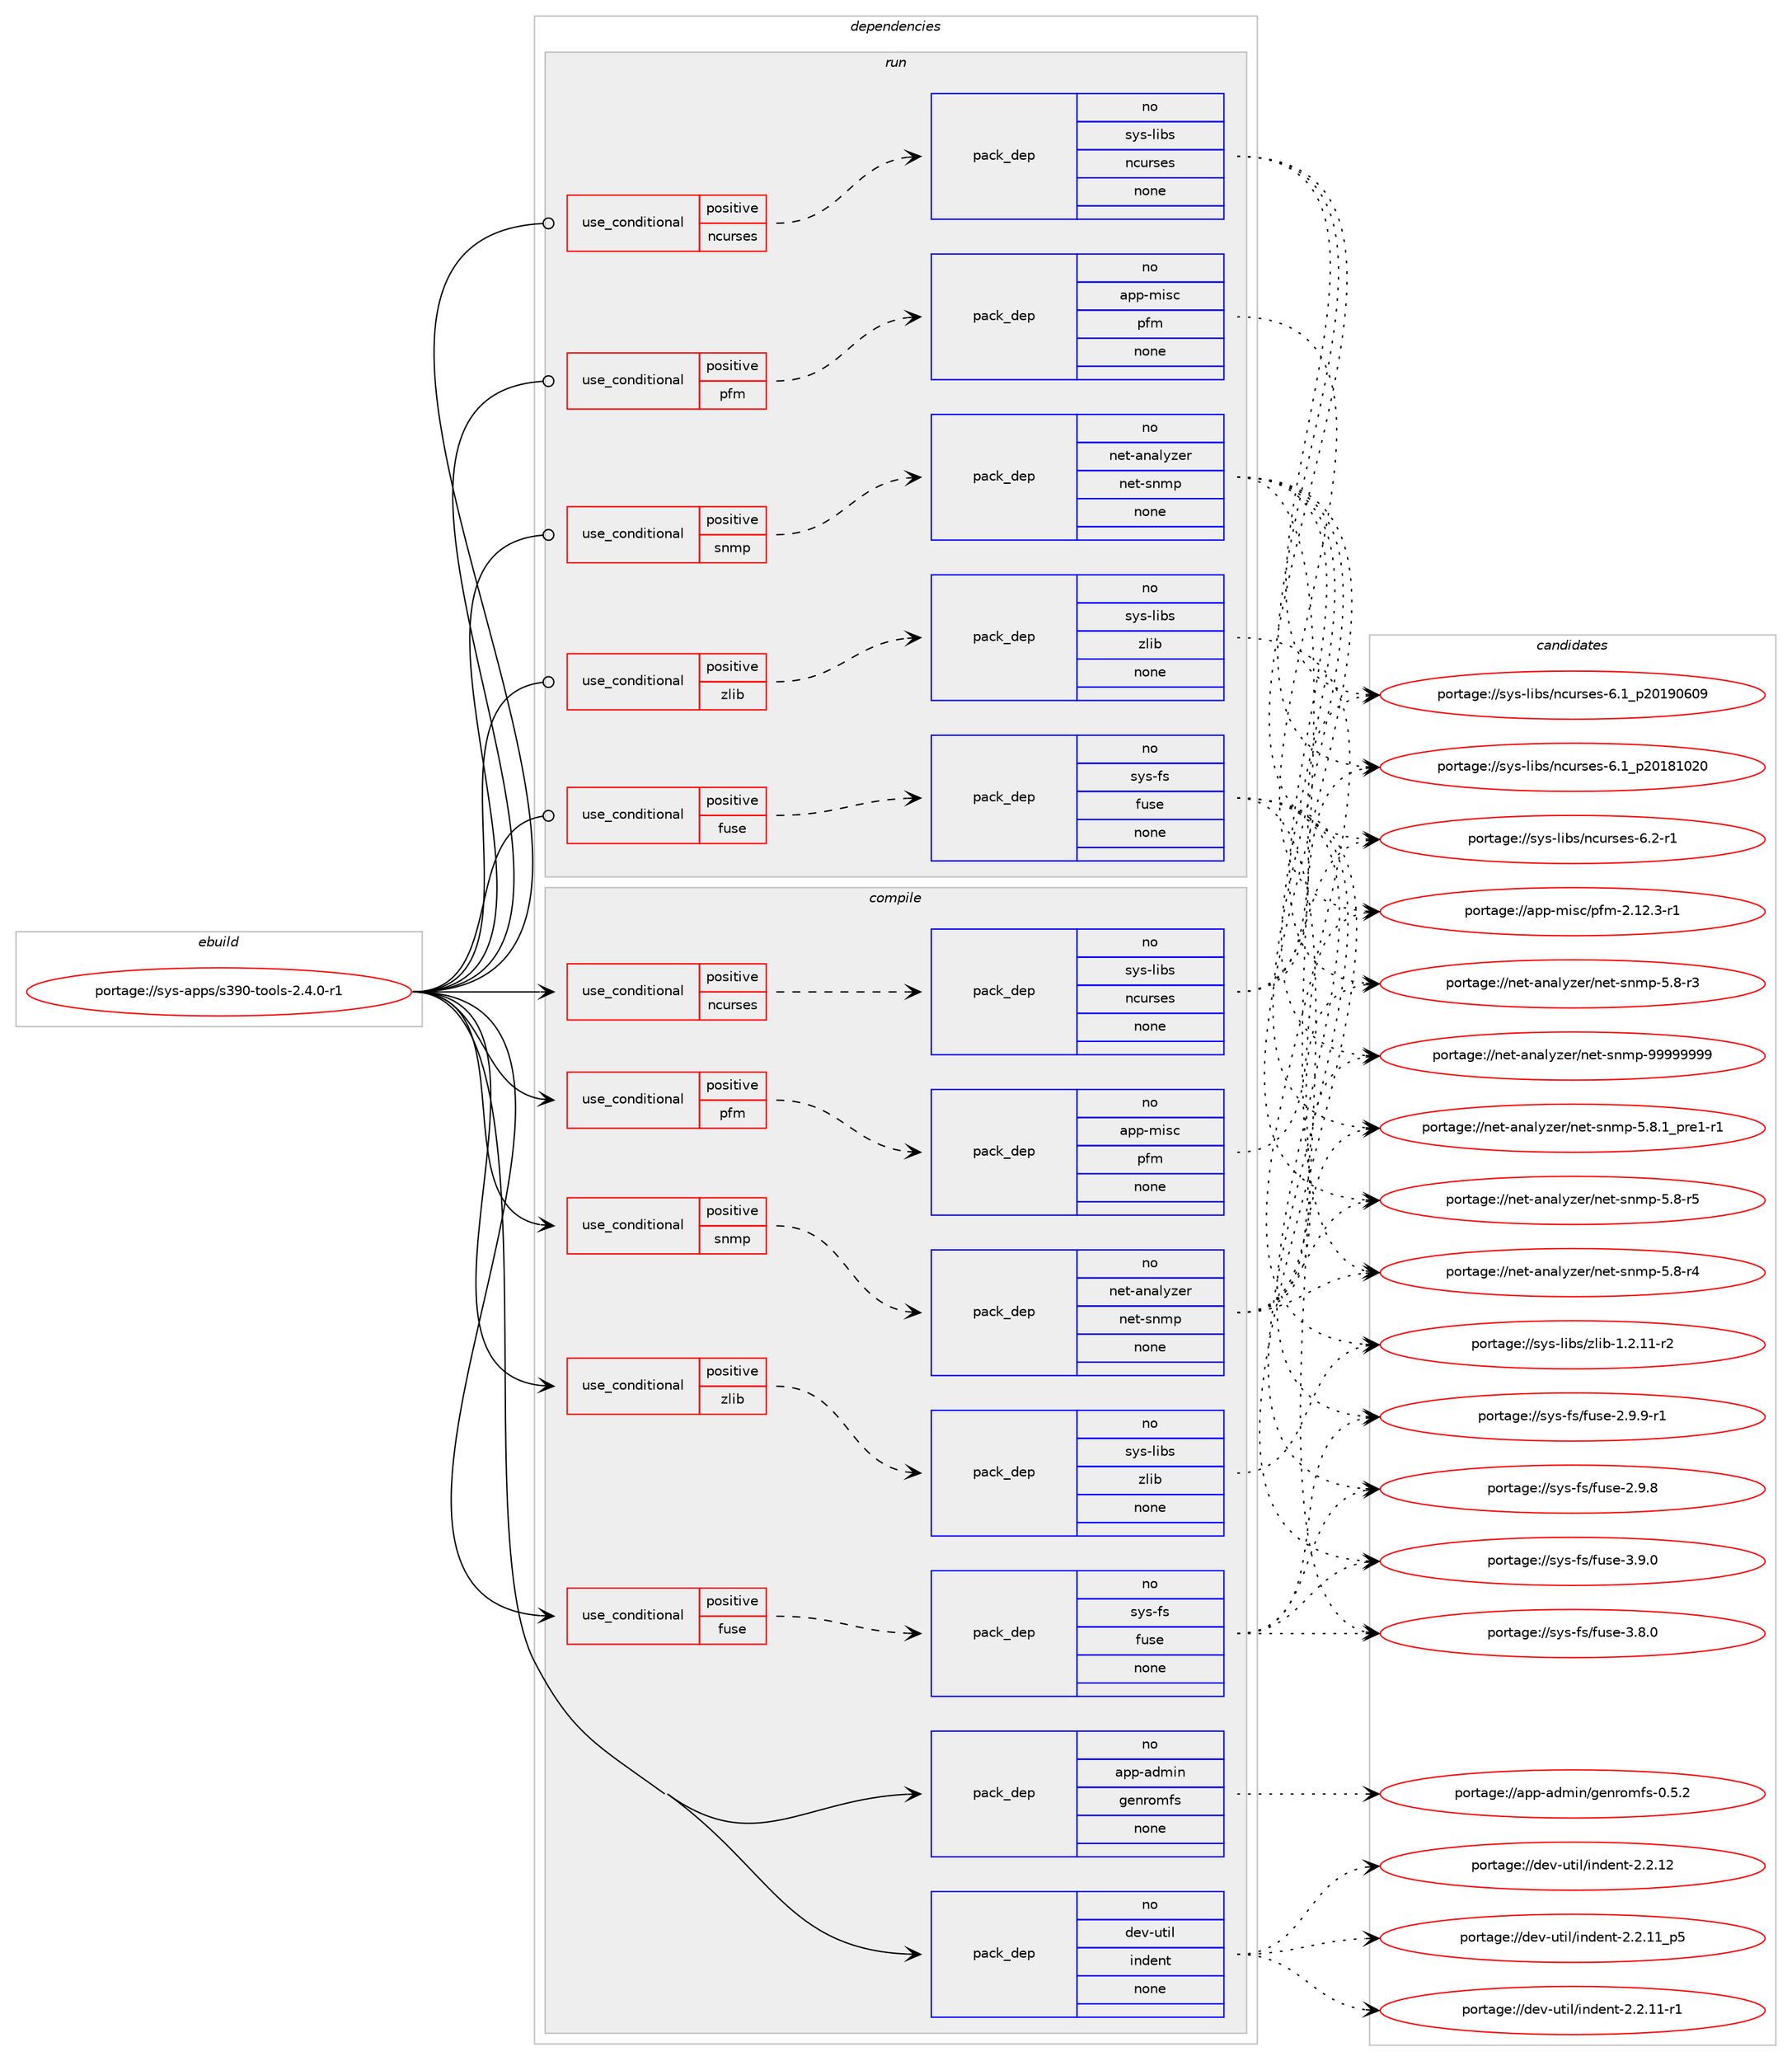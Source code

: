 digraph prolog {

# *************
# Graph options
# *************

newrank=true;
concentrate=true;
compound=true;
graph [rankdir=LR,fontname=Helvetica,fontsize=10,ranksep=1.5];#, ranksep=2.5, nodesep=0.2];
edge  [arrowhead=vee];
node  [fontname=Helvetica,fontsize=10];

# **********
# The ebuild
# **********

subgraph cluster_leftcol {
color=gray;
rank=same;
label=<<i>ebuild</i>>;
id [label="portage://sys-apps/s390-tools-2.4.0-r1", color=red, width=4, href="../sys-apps/s390-tools-2.4.0-r1.svg"];
}

# ****************
# The dependencies
# ****************

subgraph cluster_midcol {
color=gray;
label=<<i>dependencies</i>>;
subgraph cluster_compile {
fillcolor="#eeeeee";
style=filled;
label=<<i>compile</i>>;
subgraph cond13249 {
dependency62847 [label=<<TABLE BORDER="0" CELLBORDER="1" CELLSPACING="0" CELLPADDING="4"><TR><TD ROWSPAN="3" CELLPADDING="10">use_conditional</TD></TR><TR><TD>positive</TD></TR><TR><TD>fuse</TD></TR></TABLE>>, shape=none, color=red];
subgraph pack48306 {
dependency62848 [label=<<TABLE BORDER="0" CELLBORDER="1" CELLSPACING="0" CELLPADDING="4" WIDTH="220"><TR><TD ROWSPAN="6" CELLPADDING="30">pack_dep</TD></TR><TR><TD WIDTH="110">no</TD></TR><TR><TD>sys-fs</TD></TR><TR><TD>fuse</TD></TR><TR><TD>none</TD></TR><TR><TD></TD></TR></TABLE>>, shape=none, color=blue];
}
dependency62847:e -> dependency62848:w [weight=20,style="dashed",arrowhead="vee"];
}
id:e -> dependency62847:w [weight=20,style="solid",arrowhead="vee"];
subgraph cond13250 {
dependency62849 [label=<<TABLE BORDER="0" CELLBORDER="1" CELLSPACING="0" CELLPADDING="4"><TR><TD ROWSPAN="3" CELLPADDING="10">use_conditional</TD></TR><TR><TD>positive</TD></TR><TR><TD>ncurses</TD></TR></TABLE>>, shape=none, color=red];
subgraph pack48307 {
dependency62850 [label=<<TABLE BORDER="0" CELLBORDER="1" CELLSPACING="0" CELLPADDING="4" WIDTH="220"><TR><TD ROWSPAN="6" CELLPADDING="30">pack_dep</TD></TR><TR><TD WIDTH="110">no</TD></TR><TR><TD>sys-libs</TD></TR><TR><TD>ncurses</TD></TR><TR><TD>none</TD></TR><TR><TD></TD></TR></TABLE>>, shape=none, color=blue];
}
dependency62849:e -> dependency62850:w [weight=20,style="dashed",arrowhead="vee"];
}
id:e -> dependency62849:w [weight=20,style="solid",arrowhead="vee"];
subgraph cond13251 {
dependency62851 [label=<<TABLE BORDER="0" CELLBORDER="1" CELLSPACING="0" CELLPADDING="4"><TR><TD ROWSPAN="3" CELLPADDING="10">use_conditional</TD></TR><TR><TD>positive</TD></TR><TR><TD>pfm</TD></TR></TABLE>>, shape=none, color=red];
subgraph pack48308 {
dependency62852 [label=<<TABLE BORDER="0" CELLBORDER="1" CELLSPACING="0" CELLPADDING="4" WIDTH="220"><TR><TD ROWSPAN="6" CELLPADDING="30">pack_dep</TD></TR><TR><TD WIDTH="110">no</TD></TR><TR><TD>app-misc</TD></TR><TR><TD>pfm</TD></TR><TR><TD>none</TD></TR><TR><TD></TD></TR></TABLE>>, shape=none, color=blue];
}
dependency62851:e -> dependency62852:w [weight=20,style="dashed",arrowhead="vee"];
}
id:e -> dependency62851:w [weight=20,style="solid",arrowhead="vee"];
subgraph cond13252 {
dependency62853 [label=<<TABLE BORDER="0" CELLBORDER="1" CELLSPACING="0" CELLPADDING="4"><TR><TD ROWSPAN="3" CELLPADDING="10">use_conditional</TD></TR><TR><TD>positive</TD></TR><TR><TD>snmp</TD></TR></TABLE>>, shape=none, color=red];
subgraph pack48309 {
dependency62854 [label=<<TABLE BORDER="0" CELLBORDER="1" CELLSPACING="0" CELLPADDING="4" WIDTH="220"><TR><TD ROWSPAN="6" CELLPADDING="30">pack_dep</TD></TR><TR><TD WIDTH="110">no</TD></TR><TR><TD>net-analyzer</TD></TR><TR><TD>net-snmp</TD></TR><TR><TD>none</TD></TR><TR><TD></TD></TR></TABLE>>, shape=none, color=blue];
}
dependency62853:e -> dependency62854:w [weight=20,style="dashed",arrowhead="vee"];
}
id:e -> dependency62853:w [weight=20,style="solid",arrowhead="vee"];
subgraph cond13253 {
dependency62855 [label=<<TABLE BORDER="0" CELLBORDER="1" CELLSPACING="0" CELLPADDING="4"><TR><TD ROWSPAN="3" CELLPADDING="10">use_conditional</TD></TR><TR><TD>positive</TD></TR><TR><TD>zlib</TD></TR></TABLE>>, shape=none, color=red];
subgraph pack48310 {
dependency62856 [label=<<TABLE BORDER="0" CELLBORDER="1" CELLSPACING="0" CELLPADDING="4" WIDTH="220"><TR><TD ROWSPAN="6" CELLPADDING="30">pack_dep</TD></TR><TR><TD WIDTH="110">no</TD></TR><TR><TD>sys-libs</TD></TR><TR><TD>zlib</TD></TR><TR><TD>none</TD></TR><TR><TD></TD></TR></TABLE>>, shape=none, color=blue];
}
dependency62855:e -> dependency62856:w [weight=20,style="dashed",arrowhead="vee"];
}
id:e -> dependency62855:w [weight=20,style="solid",arrowhead="vee"];
subgraph pack48311 {
dependency62857 [label=<<TABLE BORDER="0" CELLBORDER="1" CELLSPACING="0" CELLPADDING="4" WIDTH="220"><TR><TD ROWSPAN="6" CELLPADDING="30">pack_dep</TD></TR><TR><TD WIDTH="110">no</TD></TR><TR><TD>app-admin</TD></TR><TR><TD>genromfs</TD></TR><TR><TD>none</TD></TR><TR><TD></TD></TR></TABLE>>, shape=none, color=blue];
}
id:e -> dependency62857:w [weight=20,style="solid",arrowhead="vee"];
subgraph pack48312 {
dependency62858 [label=<<TABLE BORDER="0" CELLBORDER="1" CELLSPACING="0" CELLPADDING="4" WIDTH="220"><TR><TD ROWSPAN="6" CELLPADDING="30">pack_dep</TD></TR><TR><TD WIDTH="110">no</TD></TR><TR><TD>dev-util</TD></TR><TR><TD>indent</TD></TR><TR><TD>none</TD></TR><TR><TD></TD></TR></TABLE>>, shape=none, color=blue];
}
id:e -> dependency62858:w [weight=20,style="solid",arrowhead="vee"];
}
subgraph cluster_compileandrun {
fillcolor="#eeeeee";
style=filled;
label=<<i>compile and run</i>>;
}
subgraph cluster_run {
fillcolor="#eeeeee";
style=filled;
label=<<i>run</i>>;
subgraph cond13254 {
dependency62859 [label=<<TABLE BORDER="0" CELLBORDER="1" CELLSPACING="0" CELLPADDING="4"><TR><TD ROWSPAN="3" CELLPADDING="10">use_conditional</TD></TR><TR><TD>positive</TD></TR><TR><TD>fuse</TD></TR></TABLE>>, shape=none, color=red];
subgraph pack48313 {
dependency62860 [label=<<TABLE BORDER="0" CELLBORDER="1" CELLSPACING="0" CELLPADDING="4" WIDTH="220"><TR><TD ROWSPAN="6" CELLPADDING="30">pack_dep</TD></TR><TR><TD WIDTH="110">no</TD></TR><TR><TD>sys-fs</TD></TR><TR><TD>fuse</TD></TR><TR><TD>none</TD></TR><TR><TD></TD></TR></TABLE>>, shape=none, color=blue];
}
dependency62859:e -> dependency62860:w [weight=20,style="dashed",arrowhead="vee"];
}
id:e -> dependency62859:w [weight=20,style="solid",arrowhead="odot"];
subgraph cond13255 {
dependency62861 [label=<<TABLE BORDER="0" CELLBORDER="1" CELLSPACING="0" CELLPADDING="4"><TR><TD ROWSPAN="3" CELLPADDING="10">use_conditional</TD></TR><TR><TD>positive</TD></TR><TR><TD>ncurses</TD></TR></TABLE>>, shape=none, color=red];
subgraph pack48314 {
dependency62862 [label=<<TABLE BORDER="0" CELLBORDER="1" CELLSPACING="0" CELLPADDING="4" WIDTH="220"><TR><TD ROWSPAN="6" CELLPADDING="30">pack_dep</TD></TR><TR><TD WIDTH="110">no</TD></TR><TR><TD>sys-libs</TD></TR><TR><TD>ncurses</TD></TR><TR><TD>none</TD></TR><TR><TD></TD></TR></TABLE>>, shape=none, color=blue];
}
dependency62861:e -> dependency62862:w [weight=20,style="dashed",arrowhead="vee"];
}
id:e -> dependency62861:w [weight=20,style="solid",arrowhead="odot"];
subgraph cond13256 {
dependency62863 [label=<<TABLE BORDER="0" CELLBORDER="1" CELLSPACING="0" CELLPADDING="4"><TR><TD ROWSPAN="3" CELLPADDING="10">use_conditional</TD></TR><TR><TD>positive</TD></TR><TR><TD>pfm</TD></TR></TABLE>>, shape=none, color=red];
subgraph pack48315 {
dependency62864 [label=<<TABLE BORDER="0" CELLBORDER="1" CELLSPACING="0" CELLPADDING="4" WIDTH="220"><TR><TD ROWSPAN="6" CELLPADDING="30">pack_dep</TD></TR><TR><TD WIDTH="110">no</TD></TR><TR><TD>app-misc</TD></TR><TR><TD>pfm</TD></TR><TR><TD>none</TD></TR><TR><TD></TD></TR></TABLE>>, shape=none, color=blue];
}
dependency62863:e -> dependency62864:w [weight=20,style="dashed",arrowhead="vee"];
}
id:e -> dependency62863:w [weight=20,style="solid",arrowhead="odot"];
subgraph cond13257 {
dependency62865 [label=<<TABLE BORDER="0" CELLBORDER="1" CELLSPACING="0" CELLPADDING="4"><TR><TD ROWSPAN="3" CELLPADDING="10">use_conditional</TD></TR><TR><TD>positive</TD></TR><TR><TD>snmp</TD></TR></TABLE>>, shape=none, color=red];
subgraph pack48316 {
dependency62866 [label=<<TABLE BORDER="0" CELLBORDER="1" CELLSPACING="0" CELLPADDING="4" WIDTH="220"><TR><TD ROWSPAN="6" CELLPADDING="30">pack_dep</TD></TR><TR><TD WIDTH="110">no</TD></TR><TR><TD>net-analyzer</TD></TR><TR><TD>net-snmp</TD></TR><TR><TD>none</TD></TR><TR><TD></TD></TR></TABLE>>, shape=none, color=blue];
}
dependency62865:e -> dependency62866:w [weight=20,style="dashed",arrowhead="vee"];
}
id:e -> dependency62865:w [weight=20,style="solid",arrowhead="odot"];
subgraph cond13258 {
dependency62867 [label=<<TABLE BORDER="0" CELLBORDER="1" CELLSPACING="0" CELLPADDING="4"><TR><TD ROWSPAN="3" CELLPADDING="10">use_conditional</TD></TR><TR><TD>positive</TD></TR><TR><TD>zlib</TD></TR></TABLE>>, shape=none, color=red];
subgraph pack48317 {
dependency62868 [label=<<TABLE BORDER="0" CELLBORDER="1" CELLSPACING="0" CELLPADDING="4" WIDTH="220"><TR><TD ROWSPAN="6" CELLPADDING="30">pack_dep</TD></TR><TR><TD WIDTH="110">no</TD></TR><TR><TD>sys-libs</TD></TR><TR><TD>zlib</TD></TR><TR><TD>none</TD></TR><TR><TD></TD></TR></TABLE>>, shape=none, color=blue];
}
dependency62867:e -> dependency62868:w [weight=20,style="dashed",arrowhead="vee"];
}
id:e -> dependency62867:w [weight=20,style="solid",arrowhead="odot"];
}
}

# **************
# The candidates
# **************

subgraph cluster_choices {
rank=same;
color=gray;
label=<<i>candidates</i>>;

subgraph choice48306 {
color=black;
nodesep=1;
choice1151211154510211547102117115101455146574648 [label="portage://sys-fs/fuse-3.9.0", color=red, width=4,href="../sys-fs/fuse-3.9.0.svg"];
choice1151211154510211547102117115101455146564648 [label="portage://sys-fs/fuse-3.8.0", color=red, width=4,href="../sys-fs/fuse-3.8.0.svg"];
choice11512111545102115471021171151014550465746574511449 [label="portage://sys-fs/fuse-2.9.9-r1", color=red, width=4,href="../sys-fs/fuse-2.9.9-r1.svg"];
choice1151211154510211547102117115101455046574656 [label="portage://sys-fs/fuse-2.9.8", color=red, width=4,href="../sys-fs/fuse-2.9.8.svg"];
dependency62848:e -> choice1151211154510211547102117115101455146574648:w [style=dotted,weight="100"];
dependency62848:e -> choice1151211154510211547102117115101455146564648:w [style=dotted,weight="100"];
dependency62848:e -> choice11512111545102115471021171151014550465746574511449:w [style=dotted,weight="100"];
dependency62848:e -> choice1151211154510211547102117115101455046574656:w [style=dotted,weight="100"];
}
subgraph choice48307 {
color=black;
nodesep=1;
choice11512111545108105981154711099117114115101115455446504511449 [label="portage://sys-libs/ncurses-6.2-r1", color=red, width=4,href="../sys-libs/ncurses-6.2-r1.svg"];
choice1151211154510810598115471109911711411510111545544649951125048495748544857 [label="portage://sys-libs/ncurses-6.1_p20190609", color=red, width=4,href="../sys-libs/ncurses-6.1_p20190609.svg"];
choice1151211154510810598115471109911711411510111545544649951125048495649485048 [label="portage://sys-libs/ncurses-6.1_p20181020", color=red, width=4,href="../sys-libs/ncurses-6.1_p20181020.svg"];
dependency62850:e -> choice11512111545108105981154711099117114115101115455446504511449:w [style=dotted,weight="100"];
dependency62850:e -> choice1151211154510810598115471109911711411510111545544649951125048495748544857:w [style=dotted,weight="100"];
dependency62850:e -> choice1151211154510810598115471109911711411510111545544649951125048495649485048:w [style=dotted,weight="100"];
}
subgraph choice48308 {
color=black;
nodesep=1;
choice97112112451091051159947112102109455046495046514511449 [label="portage://app-misc/pfm-2.12.3-r1", color=red, width=4,href="../app-misc/pfm-2.12.3-r1.svg"];
dependency62852:e -> choice97112112451091051159947112102109455046495046514511449:w [style=dotted,weight="100"];
}
subgraph choice48309 {
color=black;
nodesep=1;
choice1101011164597110971081211221011144711010111645115110109112455757575757575757 [label="portage://net-analyzer/net-snmp-99999999", color=red, width=4,href="../net-analyzer/net-snmp-99999999.svg"];
choice110101116459711097108121122101114471101011164511511010911245534656464995112114101494511449 [label="portage://net-analyzer/net-snmp-5.8.1_pre1-r1", color=red, width=4,href="../net-analyzer/net-snmp-5.8.1_pre1-r1.svg"];
choice1101011164597110971081211221011144711010111645115110109112455346564511453 [label="portage://net-analyzer/net-snmp-5.8-r5", color=red, width=4,href="../net-analyzer/net-snmp-5.8-r5.svg"];
choice1101011164597110971081211221011144711010111645115110109112455346564511452 [label="portage://net-analyzer/net-snmp-5.8-r4", color=red, width=4,href="../net-analyzer/net-snmp-5.8-r4.svg"];
choice1101011164597110971081211221011144711010111645115110109112455346564511451 [label="portage://net-analyzer/net-snmp-5.8-r3", color=red, width=4,href="../net-analyzer/net-snmp-5.8-r3.svg"];
dependency62854:e -> choice1101011164597110971081211221011144711010111645115110109112455757575757575757:w [style=dotted,weight="100"];
dependency62854:e -> choice110101116459711097108121122101114471101011164511511010911245534656464995112114101494511449:w [style=dotted,weight="100"];
dependency62854:e -> choice1101011164597110971081211221011144711010111645115110109112455346564511453:w [style=dotted,weight="100"];
dependency62854:e -> choice1101011164597110971081211221011144711010111645115110109112455346564511452:w [style=dotted,weight="100"];
dependency62854:e -> choice1101011164597110971081211221011144711010111645115110109112455346564511451:w [style=dotted,weight="100"];
}
subgraph choice48310 {
color=black;
nodesep=1;
choice11512111545108105981154712210810598454946504649494511450 [label="portage://sys-libs/zlib-1.2.11-r2", color=red, width=4,href="../sys-libs/zlib-1.2.11-r2.svg"];
dependency62856:e -> choice11512111545108105981154712210810598454946504649494511450:w [style=dotted,weight="100"];
}
subgraph choice48311 {
color=black;
nodesep=1;
choice97112112459710010910511047103101110114111109102115454846534650 [label="portage://app-admin/genromfs-0.5.2", color=red, width=4,href="../app-admin/genromfs-0.5.2.svg"];
dependency62857:e -> choice97112112459710010910511047103101110114111109102115454846534650:w [style=dotted,weight="100"];
}
subgraph choice48312 {
color=black;
nodesep=1;
choice100101118451171161051084710511010010111011645504650464950 [label="portage://dev-util/indent-2.2.12", color=red, width=4,href="../dev-util/indent-2.2.12.svg"];
choice1001011184511711610510847105110100101110116455046504649499511253 [label="portage://dev-util/indent-2.2.11_p5", color=red, width=4,href="../dev-util/indent-2.2.11_p5.svg"];
choice1001011184511711610510847105110100101110116455046504649494511449 [label="portage://dev-util/indent-2.2.11-r1", color=red, width=4,href="../dev-util/indent-2.2.11-r1.svg"];
dependency62858:e -> choice100101118451171161051084710511010010111011645504650464950:w [style=dotted,weight="100"];
dependency62858:e -> choice1001011184511711610510847105110100101110116455046504649499511253:w [style=dotted,weight="100"];
dependency62858:e -> choice1001011184511711610510847105110100101110116455046504649494511449:w [style=dotted,weight="100"];
}
subgraph choice48313 {
color=black;
nodesep=1;
choice1151211154510211547102117115101455146574648 [label="portage://sys-fs/fuse-3.9.0", color=red, width=4,href="../sys-fs/fuse-3.9.0.svg"];
choice1151211154510211547102117115101455146564648 [label="portage://sys-fs/fuse-3.8.0", color=red, width=4,href="../sys-fs/fuse-3.8.0.svg"];
choice11512111545102115471021171151014550465746574511449 [label="portage://sys-fs/fuse-2.9.9-r1", color=red, width=4,href="../sys-fs/fuse-2.9.9-r1.svg"];
choice1151211154510211547102117115101455046574656 [label="portage://sys-fs/fuse-2.9.8", color=red, width=4,href="../sys-fs/fuse-2.9.8.svg"];
dependency62860:e -> choice1151211154510211547102117115101455146574648:w [style=dotted,weight="100"];
dependency62860:e -> choice1151211154510211547102117115101455146564648:w [style=dotted,weight="100"];
dependency62860:e -> choice11512111545102115471021171151014550465746574511449:w [style=dotted,weight="100"];
dependency62860:e -> choice1151211154510211547102117115101455046574656:w [style=dotted,weight="100"];
}
subgraph choice48314 {
color=black;
nodesep=1;
choice11512111545108105981154711099117114115101115455446504511449 [label="portage://sys-libs/ncurses-6.2-r1", color=red, width=4,href="../sys-libs/ncurses-6.2-r1.svg"];
choice1151211154510810598115471109911711411510111545544649951125048495748544857 [label="portage://sys-libs/ncurses-6.1_p20190609", color=red, width=4,href="../sys-libs/ncurses-6.1_p20190609.svg"];
choice1151211154510810598115471109911711411510111545544649951125048495649485048 [label="portage://sys-libs/ncurses-6.1_p20181020", color=red, width=4,href="../sys-libs/ncurses-6.1_p20181020.svg"];
dependency62862:e -> choice11512111545108105981154711099117114115101115455446504511449:w [style=dotted,weight="100"];
dependency62862:e -> choice1151211154510810598115471109911711411510111545544649951125048495748544857:w [style=dotted,weight="100"];
dependency62862:e -> choice1151211154510810598115471109911711411510111545544649951125048495649485048:w [style=dotted,weight="100"];
}
subgraph choice48315 {
color=black;
nodesep=1;
choice97112112451091051159947112102109455046495046514511449 [label="portage://app-misc/pfm-2.12.3-r1", color=red, width=4,href="../app-misc/pfm-2.12.3-r1.svg"];
dependency62864:e -> choice97112112451091051159947112102109455046495046514511449:w [style=dotted,weight="100"];
}
subgraph choice48316 {
color=black;
nodesep=1;
choice1101011164597110971081211221011144711010111645115110109112455757575757575757 [label="portage://net-analyzer/net-snmp-99999999", color=red, width=4,href="../net-analyzer/net-snmp-99999999.svg"];
choice110101116459711097108121122101114471101011164511511010911245534656464995112114101494511449 [label="portage://net-analyzer/net-snmp-5.8.1_pre1-r1", color=red, width=4,href="../net-analyzer/net-snmp-5.8.1_pre1-r1.svg"];
choice1101011164597110971081211221011144711010111645115110109112455346564511453 [label="portage://net-analyzer/net-snmp-5.8-r5", color=red, width=4,href="../net-analyzer/net-snmp-5.8-r5.svg"];
choice1101011164597110971081211221011144711010111645115110109112455346564511452 [label="portage://net-analyzer/net-snmp-5.8-r4", color=red, width=4,href="../net-analyzer/net-snmp-5.8-r4.svg"];
choice1101011164597110971081211221011144711010111645115110109112455346564511451 [label="portage://net-analyzer/net-snmp-5.8-r3", color=red, width=4,href="../net-analyzer/net-snmp-5.8-r3.svg"];
dependency62866:e -> choice1101011164597110971081211221011144711010111645115110109112455757575757575757:w [style=dotted,weight="100"];
dependency62866:e -> choice110101116459711097108121122101114471101011164511511010911245534656464995112114101494511449:w [style=dotted,weight="100"];
dependency62866:e -> choice1101011164597110971081211221011144711010111645115110109112455346564511453:w [style=dotted,weight="100"];
dependency62866:e -> choice1101011164597110971081211221011144711010111645115110109112455346564511452:w [style=dotted,weight="100"];
dependency62866:e -> choice1101011164597110971081211221011144711010111645115110109112455346564511451:w [style=dotted,weight="100"];
}
subgraph choice48317 {
color=black;
nodesep=1;
choice11512111545108105981154712210810598454946504649494511450 [label="portage://sys-libs/zlib-1.2.11-r2", color=red, width=4,href="../sys-libs/zlib-1.2.11-r2.svg"];
dependency62868:e -> choice11512111545108105981154712210810598454946504649494511450:w [style=dotted,weight="100"];
}
}

}
